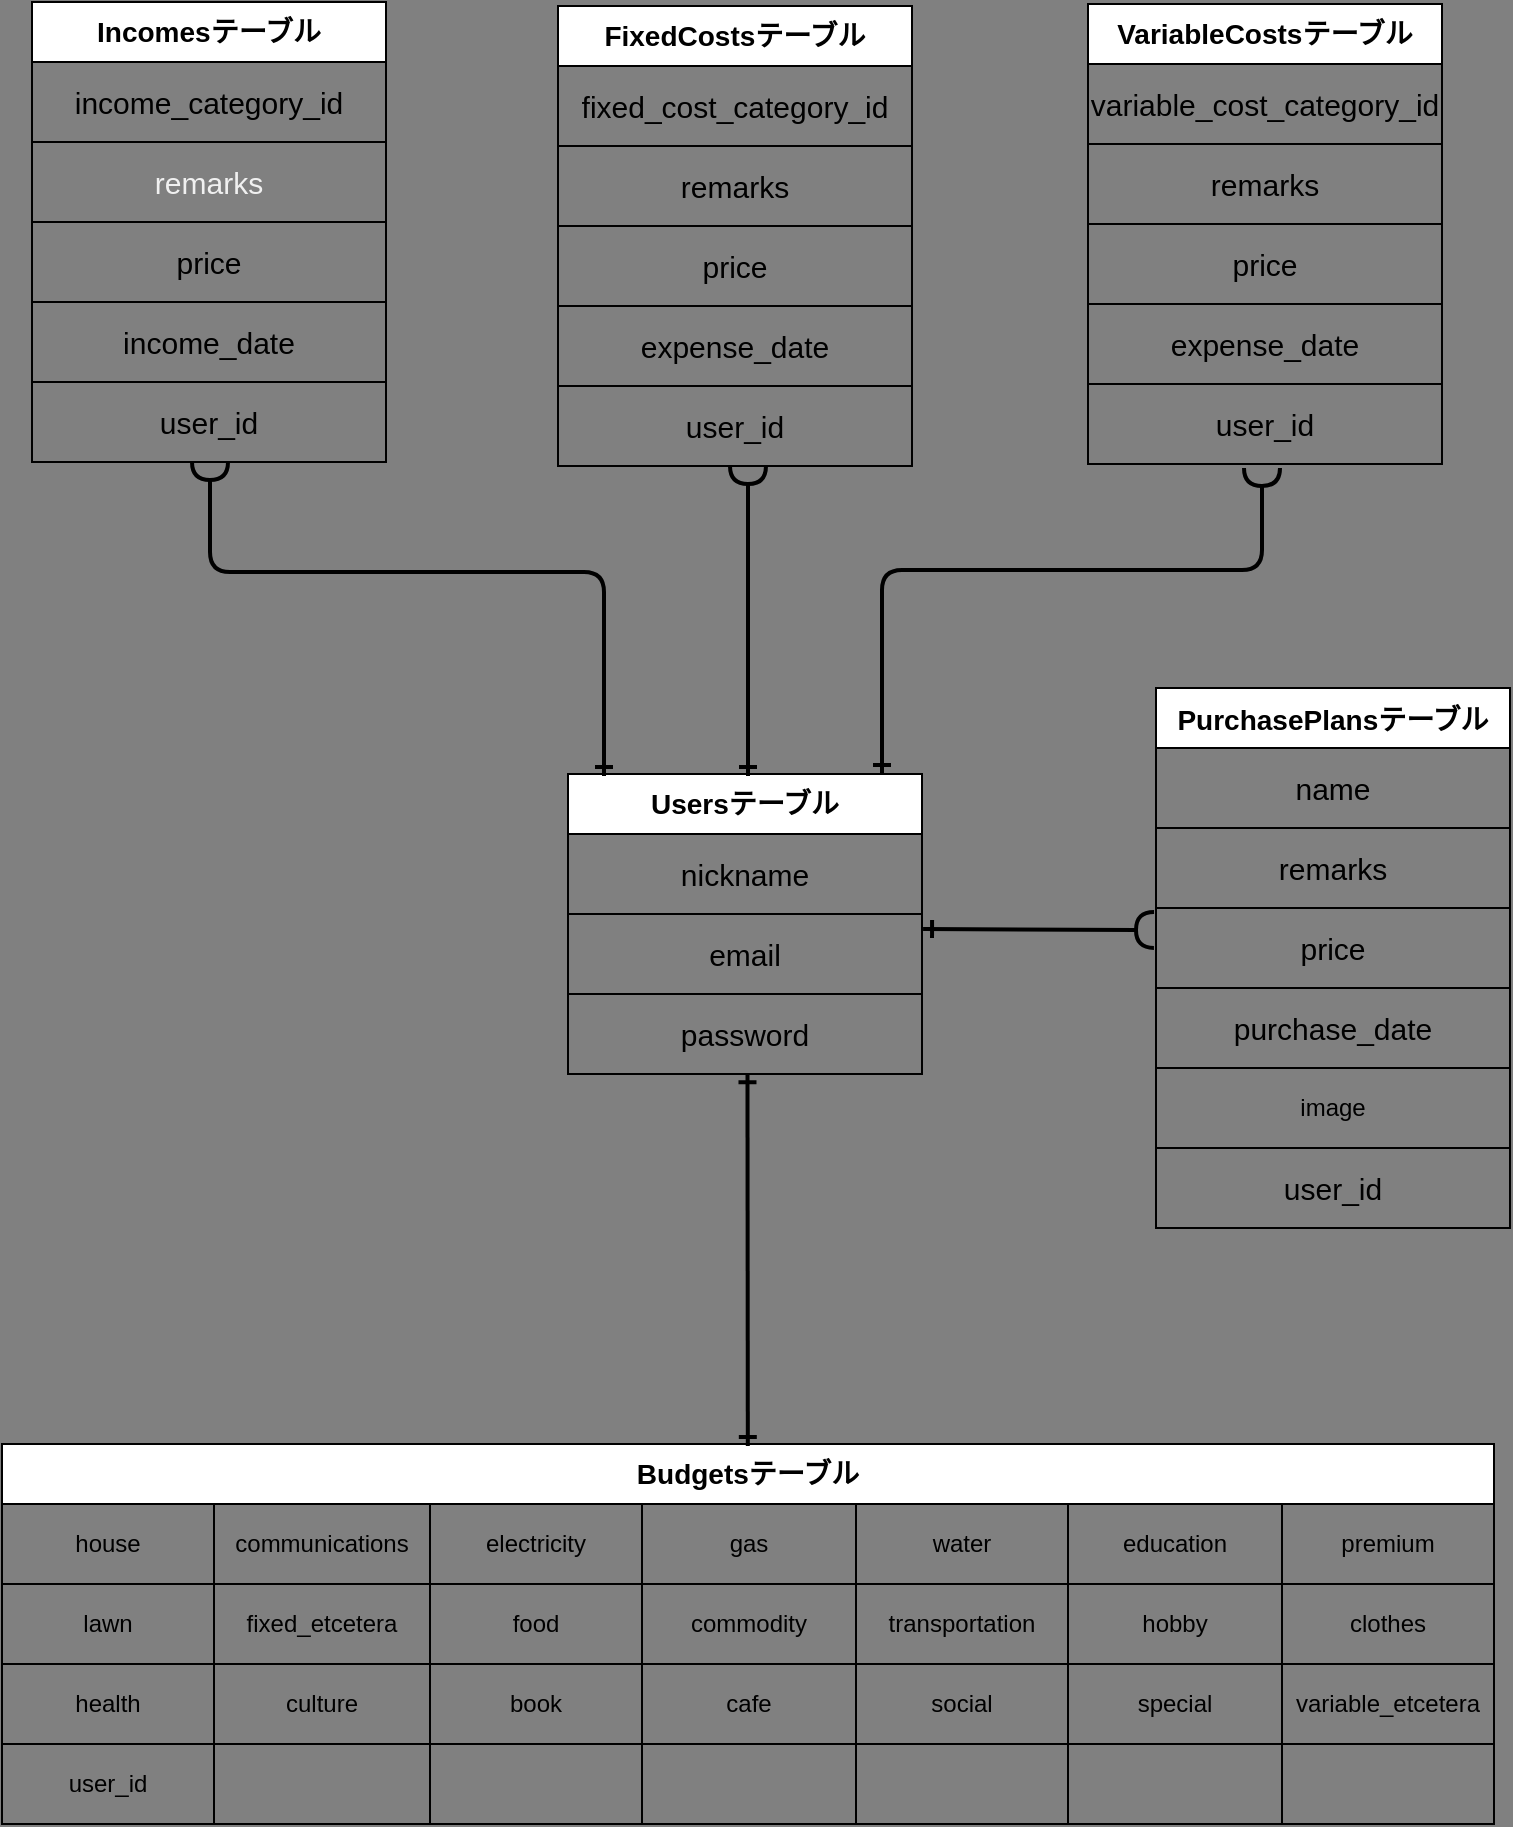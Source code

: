 <mxfile version="13.10.0" type="embed" pages="2">
    <diagram id="3vUDVO7shcAKKHClAKVJ" name="ER図">
        <mxGraphModel dx="526" dy="423" grid="0" gridSize="10" guides="0" tooltips="1" connect="0" arrows="1" fold="1" page="1" pageScale="1" pageWidth="827" pageHeight="1169" background="#808080" math="0" shadow="0">
            <root>
                <mxCell id="RTXXcHWHW-Dh-JXgVYpc-0"/>
                <mxCell id="RTXXcHWHW-Dh-JXgVYpc-1" parent="RTXXcHWHW-Dh-JXgVYpc-0"/>
                <mxCell id="Pdc_itYkCjrTwWyL_RnC-40" value="Budgetsテーブル" style="shape=table;html=1;whiteSpace=wrap;startSize=30;container=1;collapsible=0;childLayout=tableLayout;fontStyle=1;align=center;shadow=0;fontSize=14;" parent="RTXXcHWHW-Dh-JXgVYpc-1" vertex="1">
                    <mxGeometry x="49" y="819" width="746" height="190" as="geometry"/>
                </mxCell>
                <mxCell id="Pdc_itYkCjrTwWyL_RnC-41" value="" style="shape=partialRectangle;html=1;whiteSpace=wrap;collapsible=0;dropTarget=0;pointerEvents=0;fillColor=none;top=0;left=0;bottom=0;right=0;points=[[0,0.5],[1,0.5]];portConstraint=eastwest;fontSize=16;" parent="Pdc_itYkCjrTwWyL_RnC-40" vertex="1">
                    <mxGeometry y="30" width="746" height="40" as="geometry"/>
                </mxCell>
                <mxCell id="Pdc_itYkCjrTwWyL_RnC-59" value="house" style="shape=partialRectangle;html=1;whiteSpace=wrap;connectable=0;fillColor=none;top=0;left=0;bottom=0;right=0;overflow=hidden;" parent="Pdc_itYkCjrTwWyL_RnC-41" vertex="1">
                    <mxGeometry width="106" height="40" as="geometry"/>
                </mxCell>
                <mxCell id="Pdc_itYkCjrTwWyL_RnC-62" value="communications" style="shape=partialRectangle;html=1;whiteSpace=wrap;connectable=0;fillColor=none;top=0;left=0;bottom=0;right=0;overflow=hidden;" parent="Pdc_itYkCjrTwWyL_RnC-41" vertex="1">
                    <mxGeometry x="106" width="108" height="40" as="geometry"/>
                </mxCell>
                <mxCell id="Pdc_itYkCjrTwWyL_RnC-65" value="electricity" style="shape=partialRectangle;html=1;whiteSpace=wrap;connectable=0;fillColor=none;top=0;left=0;bottom=0;right=0;overflow=hidden;" parent="Pdc_itYkCjrTwWyL_RnC-41" vertex="1">
                    <mxGeometry x="214" width="106" height="40" as="geometry"/>
                </mxCell>
                <mxCell id="Pdc_itYkCjrTwWyL_RnC-42" value="gas" style="shape=partialRectangle;html=1;whiteSpace=wrap;connectable=0;fillColor=none;top=0;left=0;bottom=0;right=0;overflow=hidden;" parent="Pdc_itYkCjrTwWyL_RnC-41" vertex="1">
                    <mxGeometry x="320" width="107" height="40" as="geometry"/>
                </mxCell>
                <mxCell id="Pdc_itYkCjrTwWyL_RnC-43" value="water" style="shape=partialRectangle;html=1;whiteSpace=wrap;connectable=0;fillColor=none;top=0;left=0;bottom=0;right=0;overflow=hidden;" parent="Pdc_itYkCjrTwWyL_RnC-41" vertex="1">
                    <mxGeometry x="427" width="106" height="40" as="geometry"/>
                </mxCell>
                <mxCell id="Pdc_itYkCjrTwWyL_RnC-44" value="education" style="shape=partialRectangle;html=1;whiteSpace=wrap;connectable=0;fillColor=none;top=0;left=0;bottom=0;right=0;overflow=hidden;" parent="Pdc_itYkCjrTwWyL_RnC-41" vertex="1">
                    <mxGeometry x="533" width="107" height="40" as="geometry"/>
                </mxCell>
                <mxCell id="Pdc_itYkCjrTwWyL_RnC-68" value="premium" style="shape=partialRectangle;html=1;whiteSpace=wrap;connectable=0;fillColor=none;top=0;left=0;bottom=0;right=0;overflow=hidden;" parent="Pdc_itYkCjrTwWyL_RnC-41" vertex="1">
                    <mxGeometry x="640" width="106" height="40" as="geometry"/>
                </mxCell>
                <mxCell id="Pdc_itYkCjrTwWyL_RnC-45" value="" style="shape=partialRectangle;html=1;whiteSpace=wrap;collapsible=0;dropTarget=0;pointerEvents=0;fillColor=none;top=0;left=0;bottom=0;right=0;points=[[0,0.5],[1,0.5]];portConstraint=eastwest;" parent="Pdc_itYkCjrTwWyL_RnC-40" vertex="1">
                    <mxGeometry y="70" width="746" height="40" as="geometry"/>
                </mxCell>
                <mxCell id="Pdc_itYkCjrTwWyL_RnC-60" value="lawn" style="shape=partialRectangle;html=1;whiteSpace=wrap;connectable=0;fillColor=none;top=0;left=0;bottom=0;right=0;overflow=hidden;" parent="Pdc_itYkCjrTwWyL_RnC-45" vertex="1">
                    <mxGeometry width="106" height="40" as="geometry"/>
                </mxCell>
                <mxCell id="Pdc_itYkCjrTwWyL_RnC-63" value="fixed_etcetera" style="shape=partialRectangle;html=1;whiteSpace=wrap;connectable=0;fillColor=none;top=0;left=0;bottom=0;right=0;overflow=hidden;" parent="Pdc_itYkCjrTwWyL_RnC-45" vertex="1">
                    <mxGeometry x="106" width="108" height="40" as="geometry"/>
                </mxCell>
                <mxCell id="Pdc_itYkCjrTwWyL_RnC-66" value="food" style="shape=partialRectangle;html=1;whiteSpace=wrap;connectable=0;fillColor=none;top=0;left=0;bottom=0;right=0;overflow=hidden;" parent="Pdc_itYkCjrTwWyL_RnC-45" vertex="1">
                    <mxGeometry x="214" width="106" height="40" as="geometry"/>
                </mxCell>
                <mxCell id="Pdc_itYkCjrTwWyL_RnC-46" value="commodity" style="shape=partialRectangle;html=1;whiteSpace=wrap;connectable=0;fillColor=none;top=0;left=0;bottom=0;right=0;overflow=hidden;" parent="Pdc_itYkCjrTwWyL_RnC-45" vertex="1">
                    <mxGeometry x="320" width="107" height="40" as="geometry"/>
                </mxCell>
                <mxCell id="Pdc_itYkCjrTwWyL_RnC-47" value="transportation" style="shape=partialRectangle;html=1;whiteSpace=wrap;connectable=0;fillColor=none;top=0;left=0;bottom=0;right=0;overflow=hidden;" parent="Pdc_itYkCjrTwWyL_RnC-45" vertex="1">
                    <mxGeometry x="427" width="106" height="40" as="geometry"/>
                </mxCell>
                <mxCell id="Pdc_itYkCjrTwWyL_RnC-48" value="hobby" style="shape=partialRectangle;html=1;whiteSpace=wrap;connectable=0;fillColor=none;top=0;left=0;bottom=0;right=0;overflow=hidden;" parent="Pdc_itYkCjrTwWyL_RnC-45" vertex="1">
                    <mxGeometry x="533" width="107" height="40" as="geometry"/>
                </mxCell>
                <mxCell id="Pdc_itYkCjrTwWyL_RnC-69" value="clothes" style="shape=partialRectangle;html=1;whiteSpace=wrap;connectable=0;fillColor=none;top=0;left=0;bottom=0;right=0;overflow=hidden;" parent="Pdc_itYkCjrTwWyL_RnC-45" vertex="1">
                    <mxGeometry x="640" width="106" height="40" as="geometry"/>
                </mxCell>
                <mxCell id="Pdc_itYkCjrTwWyL_RnC-49" value="" style="shape=partialRectangle;html=1;whiteSpace=wrap;collapsible=0;dropTarget=0;pointerEvents=0;fillColor=none;top=0;left=0;bottom=0;right=0;points=[[0,0.5],[1,0.5]];portConstraint=eastwest;" parent="Pdc_itYkCjrTwWyL_RnC-40" vertex="1">
                    <mxGeometry y="110" width="746" height="40" as="geometry"/>
                </mxCell>
                <mxCell id="Pdc_itYkCjrTwWyL_RnC-61" value="health" style="shape=partialRectangle;html=1;whiteSpace=wrap;connectable=0;fillColor=none;top=0;left=0;bottom=0;right=0;overflow=hidden;" parent="Pdc_itYkCjrTwWyL_RnC-49" vertex="1">
                    <mxGeometry width="106" height="40" as="geometry"/>
                </mxCell>
                <mxCell id="Pdc_itYkCjrTwWyL_RnC-64" value="culture" style="shape=partialRectangle;html=1;whiteSpace=wrap;connectable=0;fillColor=none;top=0;left=0;bottom=0;right=0;overflow=hidden;" parent="Pdc_itYkCjrTwWyL_RnC-49" vertex="1">
                    <mxGeometry x="106" width="108" height="40" as="geometry"/>
                </mxCell>
                <mxCell id="Pdc_itYkCjrTwWyL_RnC-67" value="book" style="shape=partialRectangle;html=1;whiteSpace=wrap;connectable=0;fillColor=none;top=0;left=0;bottom=0;right=0;overflow=hidden;" parent="Pdc_itYkCjrTwWyL_RnC-49" vertex="1">
                    <mxGeometry x="214" width="106" height="40" as="geometry"/>
                </mxCell>
                <mxCell id="Pdc_itYkCjrTwWyL_RnC-50" value="cafe" style="shape=partialRectangle;html=1;whiteSpace=wrap;connectable=0;fillColor=none;top=0;left=0;bottom=0;right=0;overflow=hidden;" parent="Pdc_itYkCjrTwWyL_RnC-49" vertex="1">
                    <mxGeometry x="320" width="107" height="40" as="geometry"/>
                </mxCell>
                <mxCell id="Pdc_itYkCjrTwWyL_RnC-51" value="social" style="shape=partialRectangle;html=1;whiteSpace=wrap;connectable=0;fillColor=none;top=0;left=0;bottom=0;right=0;overflow=hidden;" parent="Pdc_itYkCjrTwWyL_RnC-49" vertex="1">
                    <mxGeometry x="427" width="106" height="40" as="geometry"/>
                </mxCell>
                <mxCell id="Pdc_itYkCjrTwWyL_RnC-52" value="special" style="shape=partialRectangle;html=1;whiteSpace=wrap;connectable=0;fillColor=none;top=0;left=0;bottom=0;right=0;overflow=hidden;" parent="Pdc_itYkCjrTwWyL_RnC-49" vertex="1">
                    <mxGeometry x="533" width="107" height="40" as="geometry"/>
                </mxCell>
                <mxCell id="Pdc_itYkCjrTwWyL_RnC-70" value="variable_etcetera" style="shape=partialRectangle;html=1;whiteSpace=wrap;connectable=0;fillColor=none;top=0;left=0;bottom=0;right=0;overflow=hidden;" parent="Pdc_itYkCjrTwWyL_RnC-49" vertex="1">
                    <mxGeometry x="640" width="106" height="40" as="geometry"/>
                </mxCell>
                <mxCell id="1EfdYVoYzrXJpQd_BGLH-2" style="shape=partialRectangle;html=1;whiteSpace=wrap;collapsible=0;dropTarget=0;pointerEvents=0;fillColor=none;top=0;left=0;bottom=0;right=0;points=[[0,0.5],[1,0.5]];portConstraint=eastwest;" parent="Pdc_itYkCjrTwWyL_RnC-40" vertex="1">
                    <mxGeometry y="150" width="746" height="40" as="geometry"/>
                </mxCell>
                <mxCell id="1EfdYVoYzrXJpQd_BGLH-3" value="user_id" style="shape=partialRectangle;html=1;whiteSpace=wrap;connectable=0;fillColor=none;top=0;left=0;bottom=0;right=0;overflow=hidden;" parent="1EfdYVoYzrXJpQd_BGLH-2" vertex="1">
                    <mxGeometry width="106" height="40" as="geometry"/>
                </mxCell>
                <mxCell id="1EfdYVoYzrXJpQd_BGLH-4" style="shape=partialRectangle;html=1;whiteSpace=wrap;connectable=0;fillColor=none;top=0;left=0;bottom=0;right=0;overflow=hidden;" parent="1EfdYVoYzrXJpQd_BGLH-2" vertex="1">
                    <mxGeometry x="106" width="108" height="40" as="geometry"/>
                </mxCell>
                <mxCell id="1EfdYVoYzrXJpQd_BGLH-5" style="shape=partialRectangle;html=1;whiteSpace=wrap;connectable=0;fillColor=none;top=0;left=0;bottom=0;right=0;overflow=hidden;" parent="1EfdYVoYzrXJpQd_BGLH-2" vertex="1">
                    <mxGeometry x="214" width="106" height="40" as="geometry"/>
                </mxCell>
                <mxCell id="1EfdYVoYzrXJpQd_BGLH-6" style="shape=partialRectangle;html=1;whiteSpace=wrap;connectable=0;fillColor=none;top=0;left=0;bottom=0;right=0;overflow=hidden;" parent="1EfdYVoYzrXJpQd_BGLH-2" vertex="1">
                    <mxGeometry x="320" width="107" height="40" as="geometry"/>
                </mxCell>
                <mxCell id="1EfdYVoYzrXJpQd_BGLH-7" style="shape=partialRectangle;html=1;whiteSpace=wrap;connectable=0;fillColor=none;top=0;left=0;bottom=0;right=0;overflow=hidden;" parent="1EfdYVoYzrXJpQd_BGLH-2" vertex="1">
                    <mxGeometry x="427" width="106" height="40" as="geometry"/>
                </mxCell>
                <mxCell id="1EfdYVoYzrXJpQd_BGLH-8" style="shape=partialRectangle;html=1;whiteSpace=wrap;connectable=0;fillColor=none;top=0;left=0;bottom=0;right=0;overflow=hidden;" parent="1EfdYVoYzrXJpQd_BGLH-2" vertex="1">
                    <mxGeometry x="533" width="107" height="40" as="geometry"/>
                </mxCell>
                <mxCell id="1EfdYVoYzrXJpQd_BGLH-9" style="shape=partialRectangle;html=1;whiteSpace=wrap;connectable=0;fillColor=none;top=0;left=0;bottom=0;right=0;overflow=hidden;" parent="1EfdYVoYzrXJpQd_BGLH-2" vertex="1">
                    <mxGeometry x="640" width="106" height="40" as="geometry"/>
                </mxCell>
                <mxCell id="Pdc_itYkCjrTwWyL_RnC-84" value="&lt;span style=&quot;font-size: 14px;&quot;&gt;Incomesテーブル&lt;/span&gt;" style="shape=table;html=1;whiteSpace=wrap;startSize=30;container=1;collapsible=0;childLayout=tableLayout;fontStyle=1;align=center;shadow=0;fontSize=14;" parent="RTXXcHWHW-Dh-JXgVYpc-1" vertex="1">
                    <mxGeometry x="64" y="98" width="177" height="230" as="geometry"/>
                </mxCell>
                <mxCell id="Pdc_itYkCjrTwWyL_RnC-109" style="shape=partialRectangle;html=1;whiteSpace=wrap;collapsible=0;dropTarget=0;pointerEvents=0;fillColor=none;top=0;left=0;bottom=0;right=0;points=[[0,0.5],[1,0.5]];portConstraint=eastwest;" parent="Pdc_itYkCjrTwWyL_RnC-84" vertex="1">
                    <mxGeometry y="30" width="177" height="40" as="geometry"/>
                </mxCell>
                <mxCell id="Pdc_itYkCjrTwWyL_RnC-110" value="&lt;span style=&quot;font-size: 15px&quot;&gt;income_category_id&lt;/span&gt;" style="shape=partialRectangle;html=1;whiteSpace=wrap;connectable=0;fillColor=none;top=0;left=0;bottom=0;right=0;overflow=hidden;" parent="Pdc_itYkCjrTwWyL_RnC-109" vertex="1">
                    <mxGeometry width="177" height="40" as="geometry"/>
                </mxCell>
                <mxCell id="Pdc_itYkCjrTwWyL_RnC-111" style="shape=partialRectangle;html=1;whiteSpace=wrap;collapsible=0;dropTarget=0;pointerEvents=0;fillColor=none;top=0;left=0;bottom=0;right=0;points=[[0,0.5],[1,0.5]];portConstraint=eastwest;" parent="Pdc_itYkCjrTwWyL_RnC-84" vertex="1">
                    <mxGeometry y="70" width="177" height="40" as="geometry"/>
                </mxCell>
                <mxCell id="Pdc_itYkCjrTwWyL_RnC-112" value="&lt;meta charset=&quot;utf-8&quot;&gt;&lt;span style=&quot;color: rgb(240, 240, 240); font-family: helvetica; font-size: 15px; font-style: normal; font-weight: 400; letter-spacing: normal; text-align: center; text-indent: 0px; text-transform: none; word-spacing: 0px; display: inline; float: none;&quot;&gt;remarks&lt;/span&gt;" style="shape=partialRectangle;html=1;whiteSpace=wrap;connectable=0;fillColor=none;top=0;left=0;bottom=0;right=0;overflow=hidden;labelBackgroundColor=none;" parent="Pdc_itYkCjrTwWyL_RnC-111" vertex="1">
                    <mxGeometry width="177" height="40" as="geometry"/>
                </mxCell>
                <mxCell id="Pdc_itYkCjrTwWyL_RnC-113" style="shape=partialRectangle;html=1;whiteSpace=wrap;collapsible=0;dropTarget=0;pointerEvents=0;fillColor=none;top=0;left=0;bottom=0;right=0;points=[[0,0.5],[1,0.5]];portConstraint=eastwest;" parent="Pdc_itYkCjrTwWyL_RnC-84" vertex="1">
                    <mxGeometry y="110" width="177" height="40" as="geometry"/>
                </mxCell>
                <mxCell id="Pdc_itYkCjrTwWyL_RnC-114" value="&lt;span style=&quot;font-size: 15px&quot;&gt;price&lt;/span&gt;" style="shape=partialRectangle;html=1;whiteSpace=wrap;connectable=0;fillColor=none;top=0;left=0;bottom=0;right=0;overflow=hidden;" parent="Pdc_itYkCjrTwWyL_RnC-113" vertex="1">
                    <mxGeometry width="177" height="40" as="geometry"/>
                </mxCell>
                <mxCell id="Pdc_itYkCjrTwWyL_RnC-93" value="" style="shape=partialRectangle;html=1;whiteSpace=wrap;collapsible=0;dropTarget=0;pointerEvents=0;fillColor=none;top=0;left=0;bottom=0;right=0;points=[[0,0.5],[1,0.5]];portConstraint=eastwest;" parent="Pdc_itYkCjrTwWyL_RnC-84" vertex="1">
                    <mxGeometry y="150" width="177" height="40" as="geometry"/>
                </mxCell>
                <mxCell id="Pdc_itYkCjrTwWyL_RnC-94" value="&lt;span style=&quot;font-size: 15px&quot;&gt;income_date&lt;/span&gt;" style="shape=partialRectangle;html=1;whiteSpace=wrap;connectable=0;fillColor=none;top=0;left=0;bottom=0;right=0;overflow=hidden;" parent="Pdc_itYkCjrTwWyL_RnC-93" vertex="1">
                    <mxGeometry width="177" height="40" as="geometry"/>
                </mxCell>
                <mxCell id="Pdc_itYkCjrTwWyL_RnC-101" value="" style="shape=partialRectangle;html=1;whiteSpace=wrap;collapsible=0;dropTarget=0;pointerEvents=0;fillColor=none;top=0;left=0;bottom=0;right=0;points=[[0,0.5],[1,0.5]];portConstraint=eastwest;" parent="Pdc_itYkCjrTwWyL_RnC-84" vertex="1">
                    <mxGeometry y="190" width="177" height="40" as="geometry"/>
                </mxCell>
                <mxCell id="Pdc_itYkCjrTwWyL_RnC-102" value="&lt;span style=&quot;font-size: 15px&quot;&gt;user_id&lt;/span&gt;" style="shape=partialRectangle;html=1;whiteSpace=wrap;connectable=0;fillColor=none;top=0;left=0;bottom=0;right=0;overflow=hidden;" parent="Pdc_itYkCjrTwWyL_RnC-101" vertex="1">
                    <mxGeometry width="177" height="40" as="geometry"/>
                </mxCell>
                <mxCell id="Pdc_itYkCjrTwWyL_RnC-118" value="&lt;span style=&quot;font-size: 14px;&quot;&gt;FixedCostsテーブル&lt;/span&gt;" style="shape=table;html=1;whiteSpace=wrap;startSize=30;container=1;collapsible=0;childLayout=tableLayout;fontStyle=1;align=center;shadow=0;fontSize=14;" parent="RTXXcHWHW-Dh-JXgVYpc-1" vertex="1">
                    <mxGeometry x="327" y="100" width="177" height="230" as="geometry"/>
                </mxCell>
                <mxCell id="Pdc_itYkCjrTwWyL_RnC-119" style="shape=partialRectangle;html=1;whiteSpace=wrap;collapsible=0;dropTarget=0;pointerEvents=0;fillColor=none;top=0;left=0;bottom=0;right=0;points=[[0,0.5],[1,0.5]];portConstraint=eastwest;" parent="Pdc_itYkCjrTwWyL_RnC-118" vertex="1">
                    <mxGeometry y="30" width="177" height="40" as="geometry"/>
                </mxCell>
                <mxCell id="Pdc_itYkCjrTwWyL_RnC-120" value="&lt;span style=&quot;font-size: 15px&quot;&gt;fixed_cost_category_id&lt;/span&gt;" style="shape=partialRectangle;html=1;whiteSpace=wrap;connectable=0;fillColor=none;top=0;left=0;bottom=0;right=0;overflow=hidden;" parent="Pdc_itYkCjrTwWyL_RnC-119" vertex="1">
                    <mxGeometry width="177" height="40" as="geometry"/>
                </mxCell>
                <mxCell id="Pdc_itYkCjrTwWyL_RnC-121" style="shape=partialRectangle;html=1;whiteSpace=wrap;collapsible=0;dropTarget=0;pointerEvents=0;fillColor=none;top=0;left=0;bottom=0;right=0;points=[[0,0.5],[1,0.5]];portConstraint=eastwest;" parent="Pdc_itYkCjrTwWyL_RnC-118" vertex="1">
                    <mxGeometry y="70" width="177" height="40" as="geometry"/>
                </mxCell>
                <mxCell id="Pdc_itYkCjrTwWyL_RnC-122" value="&lt;span style=&quot;font-size: 15px&quot;&gt;remarks&lt;/span&gt;" style="shape=partialRectangle;html=1;whiteSpace=wrap;connectable=0;fillColor=none;top=0;left=0;bottom=0;right=0;overflow=hidden;" parent="Pdc_itYkCjrTwWyL_RnC-121" vertex="1">
                    <mxGeometry width="177" height="40" as="geometry"/>
                </mxCell>
                <mxCell id="Pdc_itYkCjrTwWyL_RnC-123" style="shape=partialRectangle;html=1;whiteSpace=wrap;collapsible=0;dropTarget=0;pointerEvents=0;fillColor=none;top=0;left=0;bottom=0;right=0;points=[[0,0.5],[1,0.5]];portConstraint=eastwest;" parent="Pdc_itYkCjrTwWyL_RnC-118" vertex="1">
                    <mxGeometry y="110" width="177" height="40" as="geometry"/>
                </mxCell>
                <mxCell id="Pdc_itYkCjrTwWyL_RnC-124" value="&lt;span style=&quot;font-size: 15px&quot;&gt;price&lt;/span&gt;" style="shape=partialRectangle;html=1;whiteSpace=wrap;connectable=0;fillColor=none;top=0;left=0;bottom=0;right=0;overflow=hidden;" parent="Pdc_itYkCjrTwWyL_RnC-123" vertex="1">
                    <mxGeometry width="177" height="40" as="geometry"/>
                </mxCell>
                <mxCell id="Pdc_itYkCjrTwWyL_RnC-125" value="" style="shape=partialRectangle;html=1;whiteSpace=wrap;collapsible=0;dropTarget=0;pointerEvents=0;fillColor=none;top=0;left=0;bottom=0;right=0;points=[[0,0.5],[1,0.5]];portConstraint=eastwest;" parent="Pdc_itYkCjrTwWyL_RnC-118" vertex="1">
                    <mxGeometry y="150" width="177" height="40" as="geometry"/>
                </mxCell>
                <mxCell id="Pdc_itYkCjrTwWyL_RnC-126" value="&lt;span style=&quot;font-size: 15px&quot;&gt;expense_date&lt;/span&gt;" style="shape=partialRectangle;html=1;whiteSpace=wrap;connectable=0;fillColor=none;top=0;left=0;bottom=0;right=0;overflow=hidden;" parent="Pdc_itYkCjrTwWyL_RnC-125" vertex="1">
                    <mxGeometry width="177" height="40" as="geometry"/>
                </mxCell>
                <mxCell id="Pdc_itYkCjrTwWyL_RnC-127" value="" style="shape=partialRectangle;html=1;whiteSpace=wrap;collapsible=0;dropTarget=0;pointerEvents=0;fillColor=none;top=0;left=0;bottom=0;right=0;points=[[0,0.5],[1,0.5]];portConstraint=eastwest;" parent="Pdc_itYkCjrTwWyL_RnC-118" vertex="1">
                    <mxGeometry y="190" width="177" height="40" as="geometry"/>
                </mxCell>
                <mxCell id="Pdc_itYkCjrTwWyL_RnC-128" value="&lt;span style=&quot;font-size: 15px&quot;&gt;user_id&lt;/span&gt;" style="shape=partialRectangle;html=1;whiteSpace=wrap;connectable=0;fillColor=none;top=0;left=0;bottom=0;right=0;overflow=hidden;" parent="Pdc_itYkCjrTwWyL_RnC-127" vertex="1">
                    <mxGeometry width="177" height="40" as="geometry"/>
                </mxCell>
                <mxCell id="Pdc_itYkCjrTwWyL_RnC-129" value="&lt;span style=&quot;font-size: 14px;&quot;&gt;VariableCostsテーブル&lt;/span&gt;" style="shape=table;html=1;whiteSpace=wrap;startSize=30;container=1;collapsible=0;childLayout=tableLayout;fontStyle=1;align=center;shadow=0;fontSize=14;" parent="RTXXcHWHW-Dh-JXgVYpc-1" vertex="1">
                    <mxGeometry x="592" y="99" width="177" height="230" as="geometry"/>
                </mxCell>
                <mxCell id="Pdc_itYkCjrTwWyL_RnC-130" style="shape=partialRectangle;html=1;whiteSpace=wrap;collapsible=0;dropTarget=0;pointerEvents=0;fillColor=none;top=0;left=0;bottom=0;right=0;points=[[0,0.5],[1,0.5]];portConstraint=eastwest;" parent="Pdc_itYkCjrTwWyL_RnC-129" vertex="1">
                    <mxGeometry y="30" width="177" height="40" as="geometry"/>
                </mxCell>
                <mxCell id="Pdc_itYkCjrTwWyL_RnC-131" value="&lt;span style=&quot;font-size: 15px&quot;&gt;variable_cost_category_id&lt;/span&gt;" style="shape=partialRectangle;html=1;whiteSpace=wrap;connectable=0;fillColor=none;top=0;left=0;bottom=0;right=0;overflow=hidden;" parent="Pdc_itYkCjrTwWyL_RnC-130" vertex="1">
                    <mxGeometry width="177" height="40" as="geometry"/>
                </mxCell>
                <mxCell id="Pdc_itYkCjrTwWyL_RnC-132" style="shape=partialRectangle;html=1;whiteSpace=wrap;collapsible=0;dropTarget=0;pointerEvents=0;fillColor=none;top=0;left=0;bottom=0;right=0;points=[[0,0.5],[1,0.5]];portConstraint=eastwest;" parent="Pdc_itYkCjrTwWyL_RnC-129" vertex="1">
                    <mxGeometry y="70" width="177" height="40" as="geometry"/>
                </mxCell>
                <mxCell id="Pdc_itYkCjrTwWyL_RnC-133" value="&lt;span style=&quot;font-size: 15px&quot;&gt;remarks&lt;/span&gt;" style="shape=partialRectangle;html=1;whiteSpace=wrap;connectable=0;fillColor=none;top=0;left=0;bottom=0;right=0;overflow=hidden;" parent="Pdc_itYkCjrTwWyL_RnC-132" vertex="1">
                    <mxGeometry width="177" height="40" as="geometry"/>
                </mxCell>
                <mxCell id="Pdc_itYkCjrTwWyL_RnC-134" style="shape=partialRectangle;html=1;whiteSpace=wrap;collapsible=0;dropTarget=0;pointerEvents=0;fillColor=none;top=0;left=0;bottom=0;right=0;points=[[0,0.5],[1,0.5]];portConstraint=eastwest;" parent="Pdc_itYkCjrTwWyL_RnC-129" vertex="1">
                    <mxGeometry y="110" width="177" height="40" as="geometry"/>
                </mxCell>
                <mxCell id="Pdc_itYkCjrTwWyL_RnC-135" value="&lt;span style=&quot;font-size: 15px&quot;&gt;price&lt;/span&gt;" style="shape=partialRectangle;html=1;whiteSpace=wrap;connectable=0;fillColor=none;top=0;left=0;bottom=0;right=0;overflow=hidden;" parent="Pdc_itYkCjrTwWyL_RnC-134" vertex="1">
                    <mxGeometry width="177" height="40" as="geometry"/>
                </mxCell>
                <mxCell id="Pdc_itYkCjrTwWyL_RnC-136" value="" style="shape=partialRectangle;html=1;whiteSpace=wrap;collapsible=0;dropTarget=0;pointerEvents=0;fillColor=none;top=0;left=0;bottom=0;right=0;points=[[0,0.5],[1,0.5]];portConstraint=eastwest;" parent="Pdc_itYkCjrTwWyL_RnC-129" vertex="1">
                    <mxGeometry y="150" width="177" height="40" as="geometry"/>
                </mxCell>
                <mxCell id="Pdc_itYkCjrTwWyL_RnC-137" value="&lt;span style=&quot;font-size: 15px&quot;&gt;expense_date&lt;/span&gt;" style="shape=partialRectangle;html=1;whiteSpace=wrap;connectable=0;fillColor=none;top=0;left=0;bottom=0;right=0;overflow=hidden;" parent="Pdc_itYkCjrTwWyL_RnC-136" vertex="1">
                    <mxGeometry width="177" height="40" as="geometry"/>
                </mxCell>
                <mxCell id="Pdc_itYkCjrTwWyL_RnC-138" value="" style="shape=partialRectangle;html=1;whiteSpace=wrap;collapsible=0;dropTarget=0;pointerEvents=0;fillColor=none;top=0;left=0;bottom=0;right=0;points=[[0,0.5],[1,0.5]];portConstraint=eastwest;" parent="Pdc_itYkCjrTwWyL_RnC-129" vertex="1">
                    <mxGeometry y="190" width="177" height="40" as="geometry"/>
                </mxCell>
                <mxCell id="Pdc_itYkCjrTwWyL_RnC-139" value="&lt;span style=&quot;font-size: 15px&quot;&gt;user_id&lt;/span&gt;" style="shape=partialRectangle;html=1;whiteSpace=wrap;connectable=0;fillColor=none;top=0;left=0;bottom=0;right=0;overflow=hidden;labelBackgroundColor=none;" parent="Pdc_itYkCjrTwWyL_RnC-138" vertex="1">
                    <mxGeometry width="177" height="40" as="geometry"/>
                </mxCell>
                <mxCell id="Pdc_itYkCjrTwWyL_RnC-140" value="&lt;font style=&quot;font-size: 14px&quot;&gt;PurchasePlansテーブル&lt;/font&gt;" style="shape=table;html=1;whiteSpace=wrap;startSize=30;container=1;collapsible=0;childLayout=tableLayout;fontStyle=1;align=center;shadow=0;fontSize=16;" parent="RTXXcHWHW-Dh-JXgVYpc-1" vertex="1">
                    <mxGeometry x="626" y="441" width="177" height="270" as="geometry"/>
                </mxCell>
                <mxCell id="Pdc_itYkCjrTwWyL_RnC-141" style="shape=partialRectangle;html=1;whiteSpace=wrap;collapsible=0;dropTarget=0;pointerEvents=0;fillColor=none;top=0;left=0;bottom=0;right=0;points=[[0,0.5],[1,0.5]];portConstraint=eastwest;" parent="Pdc_itYkCjrTwWyL_RnC-140" vertex="1">
                    <mxGeometry y="30" width="177" height="40" as="geometry"/>
                </mxCell>
                <mxCell id="Pdc_itYkCjrTwWyL_RnC-142" value="&lt;span style=&quot;font-size: 15px&quot;&gt;name&lt;/span&gt;" style="shape=partialRectangle;html=1;whiteSpace=wrap;connectable=0;fillColor=none;top=0;left=0;bottom=0;right=0;overflow=hidden;" parent="Pdc_itYkCjrTwWyL_RnC-141" vertex="1">
                    <mxGeometry width="177" height="40" as="geometry"/>
                </mxCell>
                <mxCell id="Pdc_itYkCjrTwWyL_RnC-143" style="shape=partialRectangle;html=1;whiteSpace=wrap;collapsible=0;dropTarget=0;pointerEvents=0;fillColor=none;top=0;left=0;bottom=0;right=0;points=[[0,0.5],[1,0.5]];portConstraint=eastwest;" parent="Pdc_itYkCjrTwWyL_RnC-140" vertex="1">
                    <mxGeometry y="70" width="177" height="40" as="geometry"/>
                </mxCell>
                <mxCell id="Pdc_itYkCjrTwWyL_RnC-144" value="&lt;span style=&quot;font-size: 15px&quot;&gt;remarks&lt;/span&gt;" style="shape=partialRectangle;html=1;whiteSpace=wrap;connectable=0;fillColor=none;top=0;left=0;bottom=0;right=0;overflow=hidden;" parent="Pdc_itYkCjrTwWyL_RnC-143" vertex="1">
                    <mxGeometry width="177" height="40" as="geometry"/>
                </mxCell>
                <mxCell id="Pdc_itYkCjrTwWyL_RnC-145" style="shape=partialRectangle;html=1;whiteSpace=wrap;collapsible=0;dropTarget=0;pointerEvents=0;fillColor=none;top=0;left=0;bottom=0;right=0;points=[[0,0.5],[1,0.5]];portConstraint=eastwest;" parent="Pdc_itYkCjrTwWyL_RnC-140" vertex="1">
                    <mxGeometry y="110" width="177" height="40" as="geometry"/>
                </mxCell>
                <mxCell id="Pdc_itYkCjrTwWyL_RnC-146" value="&lt;span style=&quot;font-size: 15px&quot;&gt;price&lt;/span&gt;" style="shape=partialRectangle;html=1;whiteSpace=wrap;connectable=0;fillColor=none;top=0;left=0;bottom=0;right=0;overflow=hidden;" parent="Pdc_itYkCjrTwWyL_RnC-145" vertex="1">
                    <mxGeometry width="177" height="40" as="geometry"/>
                </mxCell>
                <mxCell id="Pdc_itYkCjrTwWyL_RnC-147" value="" style="shape=partialRectangle;html=1;whiteSpace=wrap;collapsible=0;dropTarget=0;pointerEvents=0;fillColor=none;top=0;left=0;bottom=0;right=0;points=[[0,0.5],[1,0.5]];portConstraint=eastwest;" parent="Pdc_itYkCjrTwWyL_RnC-140" vertex="1">
                    <mxGeometry y="150" width="177" height="40" as="geometry"/>
                </mxCell>
                <mxCell id="Pdc_itYkCjrTwWyL_RnC-148" value="&lt;span style=&quot;font-size: 15px&quot;&gt;purchase_date&lt;/span&gt;" style="shape=partialRectangle;html=1;whiteSpace=wrap;connectable=0;fillColor=none;top=0;left=0;bottom=0;right=0;overflow=hidden;" parent="Pdc_itYkCjrTwWyL_RnC-147" vertex="1">
                    <mxGeometry width="177" height="40" as="geometry"/>
                </mxCell>
                <mxCell id="1EfdYVoYzrXJpQd_BGLH-0" style="shape=partialRectangle;html=1;whiteSpace=wrap;collapsible=0;dropTarget=0;pointerEvents=0;fillColor=none;top=0;left=0;bottom=0;right=0;points=[[0,0.5],[1,0.5]];portConstraint=eastwest;" parent="Pdc_itYkCjrTwWyL_RnC-140" vertex="1">
                    <mxGeometry y="190" width="177" height="40" as="geometry"/>
                </mxCell>
                <mxCell id="1EfdYVoYzrXJpQd_BGLH-1" value="image" style="shape=partialRectangle;html=1;whiteSpace=wrap;connectable=0;fillColor=none;top=0;left=0;bottom=0;right=0;overflow=hidden;" parent="1EfdYVoYzrXJpQd_BGLH-0" vertex="1">
                    <mxGeometry width="177" height="40" as="geometry"/>
                </mxCell>
                <mxCell id="Pdc_itYkCjrTwWyL_RnC-149" value="" style="shape=partialRectangle;html=1;whiteSpace=wrap;collapsible=0;dropTarget=0;pointerEvents=0;fillColor=none;top=0;left=0;bottom=0;right=0;points=[[0,0.5],[1,0.5]];portConstraint=eastwest;" parent="Pdc_itYkCjrTwWyL_RnC-140" vertex="1">
                    <mxGeometry y="230" width="177" height="40" as="geometry"/>
                </mxCell>
                <mxCell id="Pdc_itYkCjrTwWyL_RnC-150" value="&lt;span style=&quot;font-size: 15px&quot;&gt;user_id&lt;/span&gt;" style="shape=partialRectangle;html=1;whiteSpace=wrap;connectable=0;fillColor=none;top=0;left=0;bottom=0;right=0;overflow=hidden;" parent="Pdc_itYkCjrTwWyL_RnC-149" vertex="1">
                    <mxGeometry width="177" height="40" as="geometry"/>
                </mxCell>
                <mxCell id="1EfdYVoYzrXJpQd_BGLH-10" value="&lt;span style=&quot;font-size: 14px;&quot;&gt;Usersテーブル&lt;/span&gt;" style="shape=table;html=1;whiteSpace=wrap;startSize=30;container=1;collapsible=0;childLayout=tableLayout;fontStyle=1;align=center;shadow=0;fontSize=14;" parent="RTXXcHWHW-Dh-JXgVYpc-1" vertex="1">
                    <mxGeometry x="332" y="484" width="177" height="150" as="geometry"/>
                </mxCell>
                <mxCell id="1EfdYVoYzrXJpQd_BGLH-11" style="shape=partialRectangle;html=1;whiteSpace=wrap;collapsible=0;dropTarget=0;pointerEvents=0;fillColor=none;top=0;left=0;bottom=0;right=0;points=[[0,0.5],[1,0.5]];portConstraint=eastwest;" parent="1EfdYVoYzrXJpQd_BGLH-10" vertex="1">
                    <mxGeometry y="30" width="177" height="40" as="geometry"/>
                </mxCell>
                <mxCell id="1EfdYVoYzrXJpQd_BGLH-12" value="&lt;span style=&quot;font-size: 15px&quot;&gt;nickname&lt;/span&gt;" style="shape=partialRectangle;html=1;whiteSpace=wrap;connectable=0;fillColor=none;top=0;left=0;bottom=0;right=0;overflow=hidden;" parent="1EfdYVoYzrXJpQd_BGLH-11" vertex="1">
                    <mxGeometry width="177" height="40" as="geometry"/>
                </mxCell>
                <mxCell id="1EfdYVoYzrXJpQd_BGLH-13" style="shape=partialRectangle;html=1;whiteSpace=wrap;collapsible=0;dropTarget=0;pointerEvents=0;fillColor=none;top=0;left=0;bottom=0;right=0;points=[[0,0.5],[1,0.5]];portConstraint=eastwest;" parent="1EfdYVoYzrXJpQd_BGLH-10" vertex="1">
                    <mxGeometry y="70" width="177" height="40" as="geometry"/>
                </mxCell>
                <mxCell id="1EfdYVoYzrXJpQd_BGLH-14" value="&lt;span style=&quot;font-size: 15px&quot;&gt;email&lt;/span&gt;" style="shape=partialRectangle;html=1;whiteSpace=wrap;connectable=0;fillColor=none;top=0;left=0;bottom=0;right=0;overflow=hidden;" parent="1EfdYVoYzrXJpQd_BGLH-13" vertex="1">
                    <mxGeometry width="177" height="40" as="geometry"/>
                </mxCell>
                <mxCell id="1EfdYVoYzrXJpQd_BGLH-15" style="shape=partialRectangle;html=1;whiteSpace=wrap;collapsible=0;dropTarget=0;pointerEvents=0;fillColor=none;top=0;left=0;bottom=0;right=0;points=[[0,0.5],[1,0.5]];portConstraint=eastwest;" parent="1EfdYVoYzrXJpQd_BGLH-10" vertex="1">
                    <mxGeometry y="110" width="177" height="40" as="geometry"/>
                </mxCell>
                <mxCell id="1EfdYVoYzrXJpQd_BGLH-16" value="&lt;span style=&quot;font-size: 15px&quot;&gt;password&lt;/span&gt;" style="shape=partialRectangle;html=1;whiteSpace=wrap;connectable=0;fillColor=none;top=0;left=0;bottom=0;right=0;overflow=hidden;" parent="1EfdYVoYzrXJpQd_BGLH-15" vertex="1">
                    <mxGeometry width="177" height="40" as="geometry"/>
                </mxCell>
                <mxCell id="CgL5xedI93GFoSFBYOzG-2" value="" style="edgeStyle=orthogonalEdgeStyle;fontSize=12;html=1;endArrow=halfCircle;endFill=0;strokeWidth=2;startArrow=ERone;startFill=0;" edge="1" parent="RTXXcHWHW-Dh-JXgVYpc-1">
                    <mxGeometry width="100" height="100" relative="1" as="geometry">
                        <mxPoint x="489" y="484" as="sourcePoint"/>
                        <mxPoint x="679" y="331" as="targetPoint"/>
                        <Array as="points">
                            <mxPoint x="489" y="382"/>
                            <mxPoint x="679" y="382"/>
                        </Array>
                    </mxGeometry>
                </mxCell>
                <mxCell id="CgL5xedI93GFoSFBYOzG-3" value="" style="edgeStyle=orthogonalEdgeStyle;fontSize=12;html=1;endArrow=halfCircle;endFill=0;strokeWidth=2;startArrow=ERone;startFill=0;" edge="1" parent="RTXXcHWHW-Dh-JXgVYpc-1" target="Pdc_itYkCjrTwWyL_RnC-101">
                    <mxGeometry width="100" height="100" relative="1" as="geometry">
                        <mxPoint x="350" y="485" as="sourcePoint"/>
                        <mxPoint x="540" y="332" as="targetPoint"/>
                        <Array as="points">
                            <mxPoint x="350" y="383"/>
                            <mxPoint x="153" y="383"/>
                        </Array>
                    </mxGeometry>
                </mxCell>
                <mxCell id="CgL5xedI93GFoSFBYOzG-4" value="" style="edgeStyle=orthogonalEdgeStyle;fontSize=12;html=1;endArrow=halfCircle;endFill=0;strokeWidth=2;startArrow=ERone;startFill=0;" edge="1" parent="RTXXcHWHW-Dh-JXgVYpc-1" target="Pdc_itYkCjrTwWyL_RnC-127">
                    <mxGeometry width="100" height="100" relative="1" as="geometry">
                        <mxPoint x="422" y="485" as="sourcePoint"/>
                        <mxPoint x="225" y="328" as="targetPoint"/>
                        <Array as="points">
                            <mxPoint x="422" y="343"/>
                            <mxPoint x="422" y="343"/>
                        </Array>
                    </mxGeometry>
                </mxCell>
                <mxCell id="CgL5xedI93GFoSFBYOzG-13" value="" style="endArrow=halfCircle;html=1;strokeWidth=2;exitX=1.003;exitY=0.188;exitDx=0;exitDy=0;exitPerimeter=0;endFill=0;startArrow=ERone;startFill=0;" edge="1" parent="RTXXcHWHW-Dh-JXgVYpc-1" source="1EfdYVoYzrXJpQd_BGLH-13">
                    <mxGeometry width="50" height="50" relative="1" as="geometry">
                        <mxPoint x="509" y="560" as="sourcePoint"/>
                        <mxPoint x="625" y="562" as="targetPoint"/>
                    </mxGeometry>
                </mxCell>
                <mxCell id="CgL5xedI93GFoSFBYOzG-14" value="" style="endArrow=ERone;html=1;strokeWidth=2;entryX=0.507;entryY=0.965;entryDx=0;entryDy=0;entryPerimeter=0;endFill=0;startArrow=ERone;startFill=0;" edge="1" parent="RTXXcHWHW-Dh-JXgVYpc-1">
                    <mxGeometry width="50" height="50" relative="1" as="geometry">
                        <mxPoint x="421.912" y="820" as="sourcePoint"/>
                        <mxPoint x="421.739" y="633.6" as="targetPoint"/>
                    </mxGeometry>
                </mxCell>
            </root>
        </mxGraphModel>
    </diagram>
    <diagram id="JU5HQZq3mvmaYVcX9Og5" name="画面遷移図">
        <mxGraphModel dx="658" dy="529" grid="0" gridSize="10" guides="1" tooltips="1" connect="1" arrows="1" fold="1" page="1" pageScale="1" pageWidth="1169" pageHeight="827" background="#808080" math="0" shadow="0">
            <root>
                <mxCell id="0"/>
                <mxCell id="1" parent="0"/>
                <mxCell id="49" value="" style="rounded=0;whiteSpace=wrap;html=1;" parent="1" vertex="1">
                    <mxGeometry x="22" y="380" width="210" height="82" as="geometry"/>
                </mxCell>
                <mxCell id="48" value="" style="rounded=0;whiteSpace=wrap;html=1;" parent="1" vertex="1">
                    <mxGeometry x="311" y="375" width="213" height="292" as="geometry"/>
                </mxCell>
                <mxCell id="47" value="" style="rounded=0;whiteSpace=wrap;html=1;" parent="1" vertex="1">
                    <mxGeometry x="20" y="126" width="521" height="206" as="geometry"/>
                </mxCell>
                <mxCell id="46" value="" style="rounded=0;whiteSpace=wrap;html=1;" parent="1" vertex="1">
                    <mxGeometry x="553" y="107" width="516" height="378" as="geometry"/>
                </mxCell>
                <mxCell id="2" value="トップページ&lt;br&gt;アプリ説明図" style="rounded=1;whiteSpace=wrap;html=1;" parent="1" vertex="1">
                    <mxGeometry x="329" y="390" width="170" height="50" as="geometry"/>
                </mxCell>
                <mxCell id="3" style="edgeStyle=orthogonalEdgeStyle;rounded=0;orthogonalLoop=1;jettySize=auto;html=1;exitX=0.5;exitY=1;exitDx=0;exitDy=0;" parent="1" source="2" target="2" edge="1">
                    <mxGeometry relative="1" as="geometry"/>
                </mxCell>
                <mxCell id="4" value="サインインページ" style="rounded=1;whiteSpace=wrap;html=1;" parent="1" vertex="1">
                    <mxGeometry x="39" y="390" width="170" height="50" as="geometry"/>
                </mxCell>
                <mxCell id="5" value="" style="endArrow=classic;html=1;exitX=0;exitY=0.5;exitDx=0;exitDy=0;entryX=1;entryY=0.5;entryDx=0;entryDy=0;" parent="1" source="2" target="4" edge="1">
                    <mxGeometry width="50" height="50" relative="1" as="geometry">
                        <mxPoint x="419" y="430" as="sourcePoint"/>
                        <mxPoint x="469" y="380" as="targetPoint"/>
                    </mxGeometry>
                </mxCell>
                <mxCell id="19" value="" style="edgeStyle=orthogonalEdgeStyle;rounded=0;orthogonalLoop=1;jettySize=auto;html=1;exitX=0.5;exitY=0;exitDx=0;exitDy=0;" parent="1" source="6" target="16" edge="1">
                    <mxGeometry relative="1" as="geometry"/>
                </mxCell>
                <mxCell id="6" value="マイ家計簿ページ" style="rounded=1;whiteSpace=wrap;html=1;" parent="1" vertex="1">
                    <mxGeometry x="329" y="260" width="170" height="50" as="geometry"/>
                </mxCell>
                <mxCell id="7" value="マイ家計簿編集ページ" style="rounded=1;whiteSpace=wrap;html=1;" parent="1" vertex="1">
                    <mxGeometry x="137" y="150" width="170" height="50" as="geometry"/>
                </mxCell>
                <mxCell id="8" value="" style="endArrow=classic;html=1;entryX=0.5;entryY=0;entryDx=0;entryDy=0;exitX=0.5;exitY=1;exitDx=0;exitDy=0;" parent="1" source="6" target="2" edge="1">
                    <mxGeometry width="50" height="50" relative="1" as="geometry">
                        <mxPoint x="414" y="320" as="sourcePoint"/>
                        <mxPoint x="408" y="380" as="targetPoint"/>
                    </mxGeometry>
                </mxCell>
                <mxCell id="13" value="" style="edgeStyle=orthogonalEdgeStyle;rounded=0;orthogonalLoop=1;jettySize=auto;html=1;" parent="1" edge="1">
                    <mxGeometry relative="1" as="geometry">
                        <mxPoint x="416.5" y="360" as="sourcePoint"/>
                        <mxPoint x="415" y="390" as="targetPoint"/>
                    </mxGeometry>
                </mxCell>
                <mxCell id="9" value="ログアウト" style="rounded=0;whiteSpace=wrap;html=1;" parent="1" vertex="1">
                    <mxGeometry x="378" y="330" width="75" height="30" as="geometry"/>
                </mxCell>
                <mxCell id="10" value="ログイン" style="rounded=0;whiteSpace=wrap;html=1;" parent="1" vertex="1">
                    <mxGeometry x="247" y="400" width="60" height="30" as="geometry"/>
                </mxCell>
                <mxCell id="11" value="" style="endArrow=classic;html=1;exitX=0.5;exitY=0;exitDx=0;exitDy=0;entryX=0;entryY=0.5;entryDx=0;entryDy=0;" parent="1" source="4" target="6" edge="1">
                    <mxGeometry width="50" height="50" relative="1" as="geometry">
                        <mxPoint x="419" y="430" as="sourcePoint"/>
                        <mxPoint x="469" y="380" as="targetPoint"/>
                        <Array as="points">
                            <mxPoint x="124" y="285"/>
                        </Array>
                    </mxGeometry>
                </mxCell>
                <mxCell id="12" value="" style="endArrow=classic;html=1;" parent="1" edge="1">
                    <mxGeometry width="50" height="50" relative="1" as="geometry">
                        <mxPoint x="414" y="256" as="sourcePoint"/>
                        <mxPoint x="414" y="201" as="targetPoint"/>
                    </mxGeometry>
                </mxCell>
                <mxCell id="16" value="マイ家計簿新規作成ページ" style="rounded=1;whiteSpace=wrap;html=1;" parent="1" vertex="1">
                    <mxGeometry x="329" y="150" width="170" height="50" as="geometry"/>
                </mxCell>
                <mxCell id="18" value="" style="endArrow=classic;html=1;" parent="1" edge="1">
                    <mxGeometry width="50" height="50" relative="1" as="geometry">
                        <mxPoint x="399" y="200" as="sourcePoint"/>
                        <mxPoint x="399" y="260" as="targetPoint"/>
                    </mxGeometry>
                </mxCell>
                <mxCell id="20" value="" style="endArrow=classic;html=1;entryX=0.624;entryY=1.02;entryDx=0;entryDy=0;entryPerimeter=0;" parent="1" target="7" edge="1">
                    <mxGeometry width="50" height="50" relative="1" as="geometry">
                        <mxPoint x="339" y="260" as="sourcePoint"/>
                        <mxPoint x="419" y="260" as="targetPoint"/>
                    </mxGeometry>
                </mxCell>
                <mxCell id="23" value="" style="endArrow=classic;html=1;" parent="1" edge="1">
                    <mxGeometry width="50" height="50" relative="1" as="geometry">
                        <mxPoint x="226" y="202" as="sourcePoint"/>
                        <mxPoint x="328" y="267" as="targetPoint"/>
                    </mxGeometry>
                </mxCell>
                <mxCell id="24" value="&lt;span&gt;買うもの詳細ページ&lt;/span&gt;" style="rounded=1;whiteSpace=wrap;html=1;" parent="1" vertex="1">
                    <mxGeometry x="591" y="259" width="168" height="50" as="geometry"/>
                </mxCell>
                <mxCell id="25" value="買うもの登録ページ" style="rounded=1;whiteSpace=wrap;html=1;" parent="1" vertex="1">
                    <mxGeometry x="589" y="150" width="170" height="50" as="geometry"/>
                </mxCell>
                <mxCell id="27" value="" style="endArrow=classic;html=1;entryX=0.5;entryY=1;entryDx=0;entryDy=0;" parent="1" target="25" edge="1">
                    <mxGeometry width="50" height="50" relative="1" as="geometry">
                        <mxPoint x="674" y="255" as="sourcePoint"/>
                        <mxPoint x="549" y="220" as="targetPoint"/>
                    </mxGeometry>
                </mxCell>
                <mxCell id="29" value="" style="endArrow=classic;html=1;entryX=-0.014;entryY=0.64;entryDx=0;entryDy=0;entryPerimeter=0;" parent="1" edge="1">
                    <mxGeometry width="50" height="50" relative="1" as="geometry">
                        <mxPoint x="499" y="281" as="sourcePoint"/>
                        <mxPoint x="587.04" y="280" as="targetPoint"/>
                    </mxGeometry>
                </mxCell>
                <mxCell id="30" value="" style="endArrow=classic;html=1;" parent="1" edge="1">
                    <mxGeometry width="50" height="50" relative="1" as="geometry">
                        <mxPoint x="589" y="290" as="sourcePoint"/>
                        <mxPoint x="499" y="290" as="targetPoint"/>
                    </mxGeometry>
                </mxCell>
                <mxCell id="31" value="" style="endArrow=classic;html=1;entryX=0.387;entryY=-0.06;entryDx=0;entryDy=0;exitX=0.394;exitY=1.02;exitDx=0;exitDy=0;exitPerimeter=0;entryPerimeter=0;" parent="1" source="25" target="24" edge="1">
                    <mxGeometry width="50" height="50" relative="1" as="geometry">
                        <mxPoint x="589" y="170" as="sourcePoint"/>
                        <mxPoint x="639" y="120" as="targetPoint"/>
                    </mxGeometry>
                </mxCell>
                <mxCell id="36" value="C" style="ellipse;whiteSpace=wrap;html=1;aspect=fixed;strokeWidth=2;fontSize=19;fillColor=#1ba1e2;fontColor=#ffffff;strokeColor=#006EAF;" parent="1" vertex="1">
                    <mxGeometry x="489" y="130" width="40" height="40" as="geometry"/>
                </mxCell>
                <mxCell id="37" value="C" style="ellipse;whiteSpace=wrap;html=1;aspect=fixed;strokeWidth=2;fontSize=19;fillColor=#1ba1e2;fontColor=#ffffff;strokeColor=#006EAF;" parent="1" vertex="1">
                    <mxGeometry x="721" y="126" width="40" height="40" as="geometry"/>
                </mxCell>
                <mxCell id="39" value="R" style="ellipse;whiteSpace=wrap;html=1;aspect=fixed;strokeWidth=2;fontSize=19;fillColor=#60a917;fontColor=#ffffff;strokeColor=#2D7600;" parent="1" vertex="1">
                    <mxGeometry x="459" y="290" width="40" height="40" as="geometry"/>
                </mxCell>
                <mxCell id="40" value="画面遷移図" style="rounded=0;whiteSpace=wrap;html=1;strokeColor=#d79b00;strokeWidth=2;fillColor=#ffcd28;fontSize=19;gradientColor=#ffa500;" parent="1" vertex="1">
                    <mxGeometry x="28" y="38" width="371" height="50" as="geometry"/>
                </mxCell>
                <mxCell id="41" value="&lt;span&gt;買うもの削除ページ&lt;/span&gt;" style="rounded=1;whiteSpace=wrap;html=1;" parent="1" vertex="1">
                    <mxGeometry x="595" y="390" width="168" height="50" as="geometry"/>
                </mxCell>
                <mxCell id="42" value="" style="endArrow=classic;html=1;entryX=0.387;entryY=0.04;entryDx=0;entryDy=0;entryPerimeter=0;" parent="1" target="41" edge="1">
                    <mxGeometry width="50" height="50" relative="1" as="geometry">
                        <mxPoint x="660" y="311" as="sourcePoint"/>
                        <mxPoint x="661.036" y="362" as="targetPoint"/>
                    </mxGeometry>
                </mxCell>
                <mxCell id="43" value="" style="endArrow=classic;html=1;entryX=0.5;entryY=1;entryDx=0;entryDy=0;exitX=0.5;exitY=0;exitDx=0;exitDy=0;" parent="1" source="41" edge="1">
                    <mxGeometry width="50" height="50" relative="1" as="geometry">
                        <mxPoint x="679" y="387" as="sourcePoint"/>
                        <mxPoint x="678.5" y="309" as="targetPoint"/>
                    </mxGeometry>
                </mxCell>
                <mxCell id="38" value="D" style="ellipse;whiteSpace=wrap;html=1;aspect=fixed;strokeWidth=2;fontSize=19;fillColor=#a20025;fontColor=#ffffff;strokeColor=#6F0000;" parent="1" vertex="1">
                    <mxGeometry x="721" y="365" width="40" height="40" as="geometry"/>
                </mxCell>
                <mxCell id="50" value="Finances_controller" style="rounded=0;whiteSpace=wrap;html=1;" parent="1" vertex="1">
                    <mxGeometry x="20" y="126" width="110" height="33" as="geometry"/>
                </mxCell>
                <mxCell id="33" value="U" style="ellipse;whiteSpace=wrap;html=1;aspect=fixed;strokeWidth=2;fontSize=19;fillColor=#fa6800;strokeColor=#C73500;fontColor=#ffffff;" parent="1" vertex="1">
                    <mxGeometry x="109" y="155" width="40" height="40" as="geometry"/>
                </mxCell>
                <mxCell id="52" value="Plans_controller" style="rounded=0;whiteSpace=wrap;html=1;" parent="1" vertex="1">
                    <mxGeometry x="553" y="107" width="110" height="33" as="geometry"/>
                </mxCell>
                <mxCell id="54" value="みんなの節約術etc&lt;br&gt;コメント機能後日実装？？" style="rounded=0;whiteSpace=wrap;html=1;" parent="1" vertex="1">
                    <mxGeometry x="327" y="467" width="179" height="182" as="geometry"/>
                </mxCell>
                <mxCell id="56" value="R" style="ellipse;whiteSpace=wrap;html=1;aspect=fixed;strokeWidth=2;fontSize=19;fillColor=#60a917;fontColor=#ffffff;strokeColor=#2D7600;" parent="1" vertex="1">
                    <mxGeometry x="719" y="233" width="40" height="40" as="geometry"/>
                </mxCell>
                <mxCell id="57" value="作成は１回のみ" style="rounded=0;whiteSpace=wrap;html=1;" parent="1" vertex="1">
                    <mxGeometry x="416" y="219" width="120" height="30" as="geometry"/>
                </mxCell>
                <mxCell id="58" value="&lt;span&gt;買うもの編集ページ&lt;/span&gt;" style="rounded=1;whiteSpace=wrap;html=1;" parent="1" vertex="1">
                    <mxGeometry x="815" y="259" width="168" height="50" as="geometry"/>
                </mxCell>
                <mxCell id="Pe15p8JE3EVM4yDUfGF--58" value="" style="endArrow=classic;html=1;entryX=0.409;entryY=0.479;entryDx=0;entryDy=0;entryPerimeter=0;exitX=0.012;exitY=0.361;exitDx=0;exitDy=0;exitPerimeter=0;" parent="1" edge="1">
                    <mxGeometry width="50" height="50" relative="1" as="geometry">
                        <mxPoint x="816.016" y="277.05" as="sourcePoint"/>
                        <mxPoint x="758.004" y="277.062" as="targetPoint"/>
                    </mxGeometry>
                </mxCell>
                <mxCell id="Pe15p8JE3EVM4yDUfGF--61" value="" style="endArrow=classic;html=1;entryX=0;entryY=0.5;entryDx=0;entryDy=0;exitX=1;exitY=0.5;exitDx=0;exitDy=0;" parent="1" edge="1">
                    <mxGeometry width="50" height="50" relative="1" as="geometry">
                        <mxPoint x="759" y="291" as="sourcePoint"/>
                        <mxPoint x="815" y="291" as="targetPoint"/>
                    </mxGeometry>
                </mxCell>
                <mxCell id="Pe15p8JE3EVM4yDUfGF--62" value="U" style="ellipse;whiteSpace=wrap;html=1;aspect=fixed;strokeWidth=2;fontSize=19;fillColor=#fa6800;strokeColor=#C73500;fontColor=#ffffff;" parent="1" vertex="1">
                    <mxGeometry x="945" y="233" width="40" height="40" as="geometry"/>
                </mxCell>
            </root>
        </mxGraphModel>
    </diagram>
</mxfile>